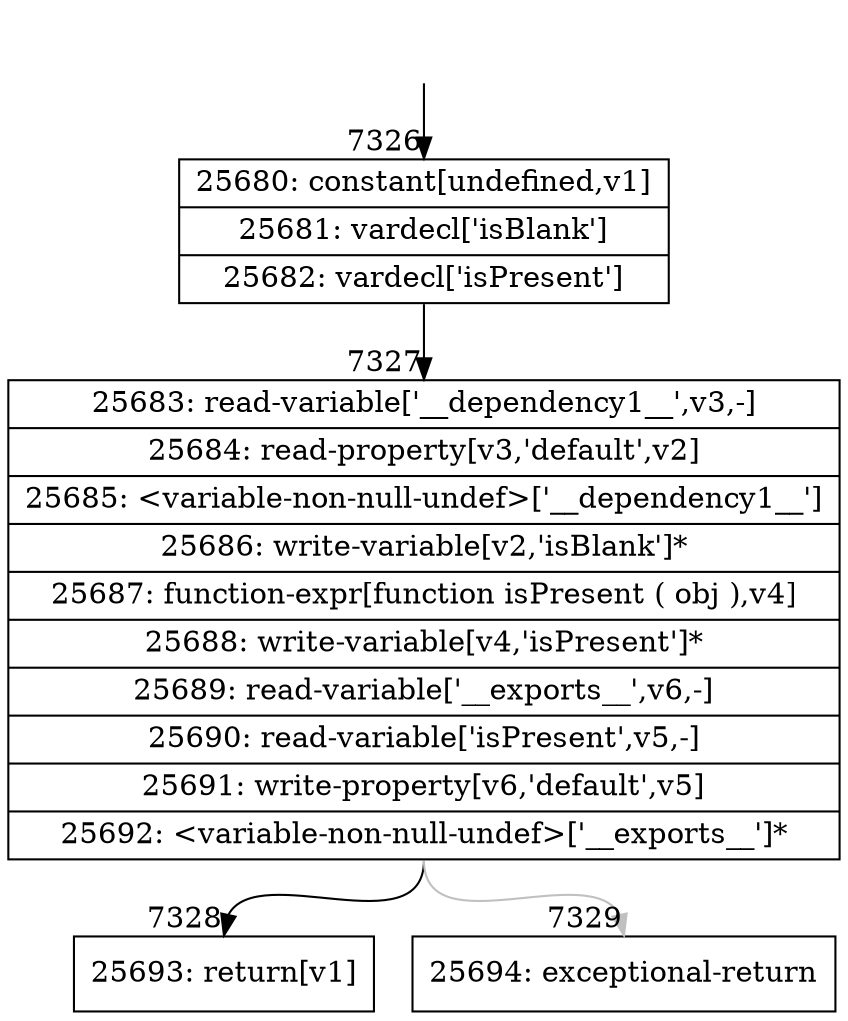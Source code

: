 digraph {
rankdir="TD"
BB_entry608[shape=none,label=""];
BB_entry608 -> BB7326 [tailport=s, headport=n, headlabel="    7326"]
BB7326 [shape=record label="{25680: constant[undefined,v1]|25681: vardecl['isBlank']|25682: vardecl['isPresent']}" ] 
BB7326 -> BB7327 [tailport=s, headport=n, headlabel="      7327"]
BB7327 [shape=record label="{25683: read-variable['__dependency1__',v3,-]|25684: read-property[v3,'default',v2]|25685: \<variable-non-null-undef\>['__dependency1__']|25686: write-variable[v2,'isBlank']*|25687: function-expr[function isPresent ( obj ),v4]|25688: write-variable[v4,'isPresent']*|25689: read-variable['__exports__',v6,-]|25690: read-variable['isPresent',v5,-]|25691: write-property[v6,'default',v5]|25692: \<variable-non-null-undef\>['__exports__']*}" ] 
BB7327 -> BB7328 [tailport=s, headport=n, headlabel="      7328"]
BB7327 -> BB7329 [tailport=s, headport=n, color=gray, headlabel="      7329"]
BB7328 [shape=record label="{25693: return[v1]}" ] 
BB7329 [shape=record label="{25694: exceptional-return}" ] 
//#$~ 13569
}

